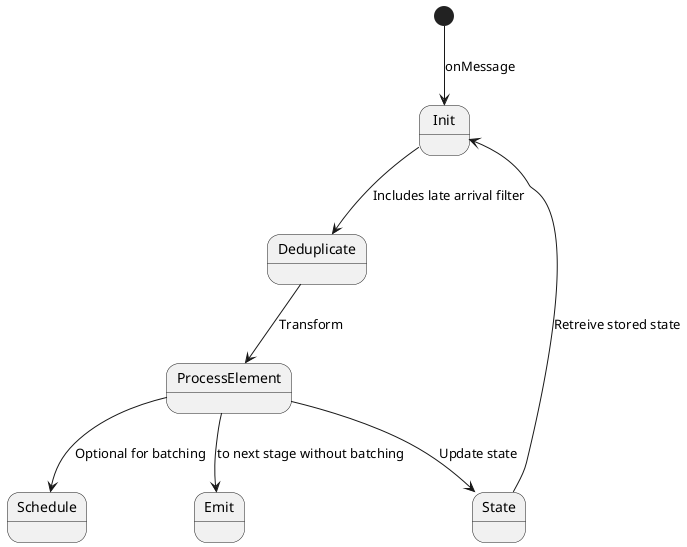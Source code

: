 @startuml

[*] --> Init : onMessage

State --> Init : Retreive stored state

Init --> Deduplicate : Includes late arrival filter

Deduplicate --> ProcessElement : Transform

ProcessElement --> State : Update state
ProcessElement --> Schedule : Optional for batching
ProcessElement --> Emit : to next stage without batching

@enduml
